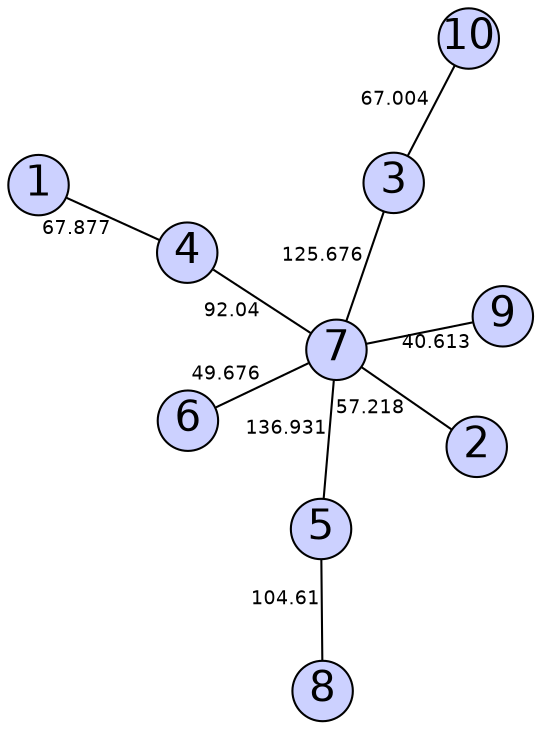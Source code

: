 graph G { 
layout=neato; 
size="10,5"; 
node [fontname="Helvetica", fontsize=20, shape = circle, width=0.4, fixedsize=true, style="filled", fillcolor="0.650 0.200 1.000"]; 
1 -- 4 [label = "67.877", fontsize=9, fontname="Helvetica"]; 
2 -- 7 [label = "57.218", fontsize=9, fontname="Helvetica"]; 
3 -- 7 [label = "125.676", fontsize=9, fontname="Helvetica"]; 
3 -- 10 [label = "67.004", fontsize=9, fontname="Helvetica"]; 
4 -- 7 [label = "92.04", fontsize=9, fontname="Helvetica"]; 
5 -- 7 [label = "136.931", fontsize=9, fontname="Helvetica"]; 
5 -- 8 [label = "104.61", fontsize=9, fontname="Helvetica"]; 
6 -- 7 [label = "49.676", fontsize=9, fontname="Helvetica"]; 
7 -- 9 [label = "40.613", fontsize=9, fontname="Helvetica"]; 
}